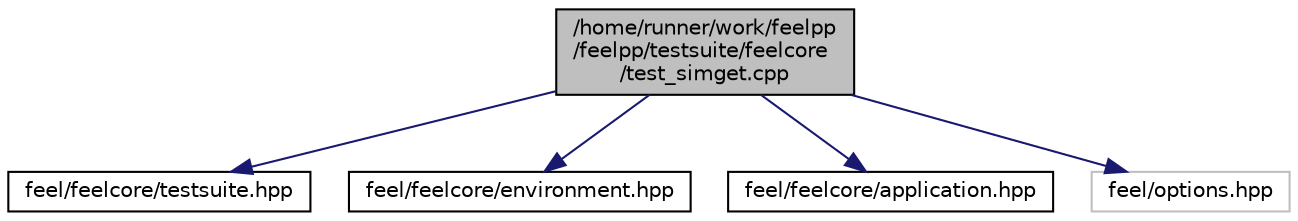 digraph "/home/runner/work/feelpp/feelpp/testsuite/feelcore/test_simget.cpp"
{
 // LATEX_PDF_SIZE
  edge [fontname="Helvetica",fontsize="10",labelfontname="Helvetica",labelfontsize="10"];
  node [fontname="Helvetica",fontsize="10",shape=record];
  Node1 [label="/home/runner/work/feelpp\l/feelpp/testsuite/feelcore\l/test_simget.cpp",height=0.2,width=0.4,color="black", fillcolor="grey75", style="filled", fontcolor="black",tooltip=" "];
  Node1 -> Node2 [color="midnightblue",fontsize="10",style="solid",fontname="Helvetica"];
  Node2 [label="feel/feelcore/testsuite.hpp",height=0.2,width=0.4,color="black", fillcolor="white", style="filled",URL="$testsuite_8hpp.html",tooltip=" "];
  Node1 -> Node3 [color="midnightblue",fontsize="10",style="solid",fontname="Helvetica"];
  Node3 [label="feel/feelcore/environment.hpp",height=0.2,width=0.4,color="black", fillcolor="white", style="filled",URL="$environment_8hpp.html",tooltip="-*- mode: c++; coding: utf-8; tab-width: 4; indent-tabs-mode: nil; c-basic-offset: 4; show-trailing-w..."];
  Node1 -> Node4 [color="midnightblue",fontsize="10",style="solid",fontname="Helvetica"];
  Node4 [label="feel/feelcore/application.hpp",height=0.2,width=0.4,color="black", fillcolor="white", style="filled",URL="$application_8hpp.html",tooltip=" "];
  Node1 -> Node5 [color="midnightblue",fontsize="10",style="solid",fontname="Helvetica"];
  Node5 [label="feel/options.hpp",height=0.2,width=0.4,color="grey75", fillcolor="white", style="filled",tooltip=" "];
}
